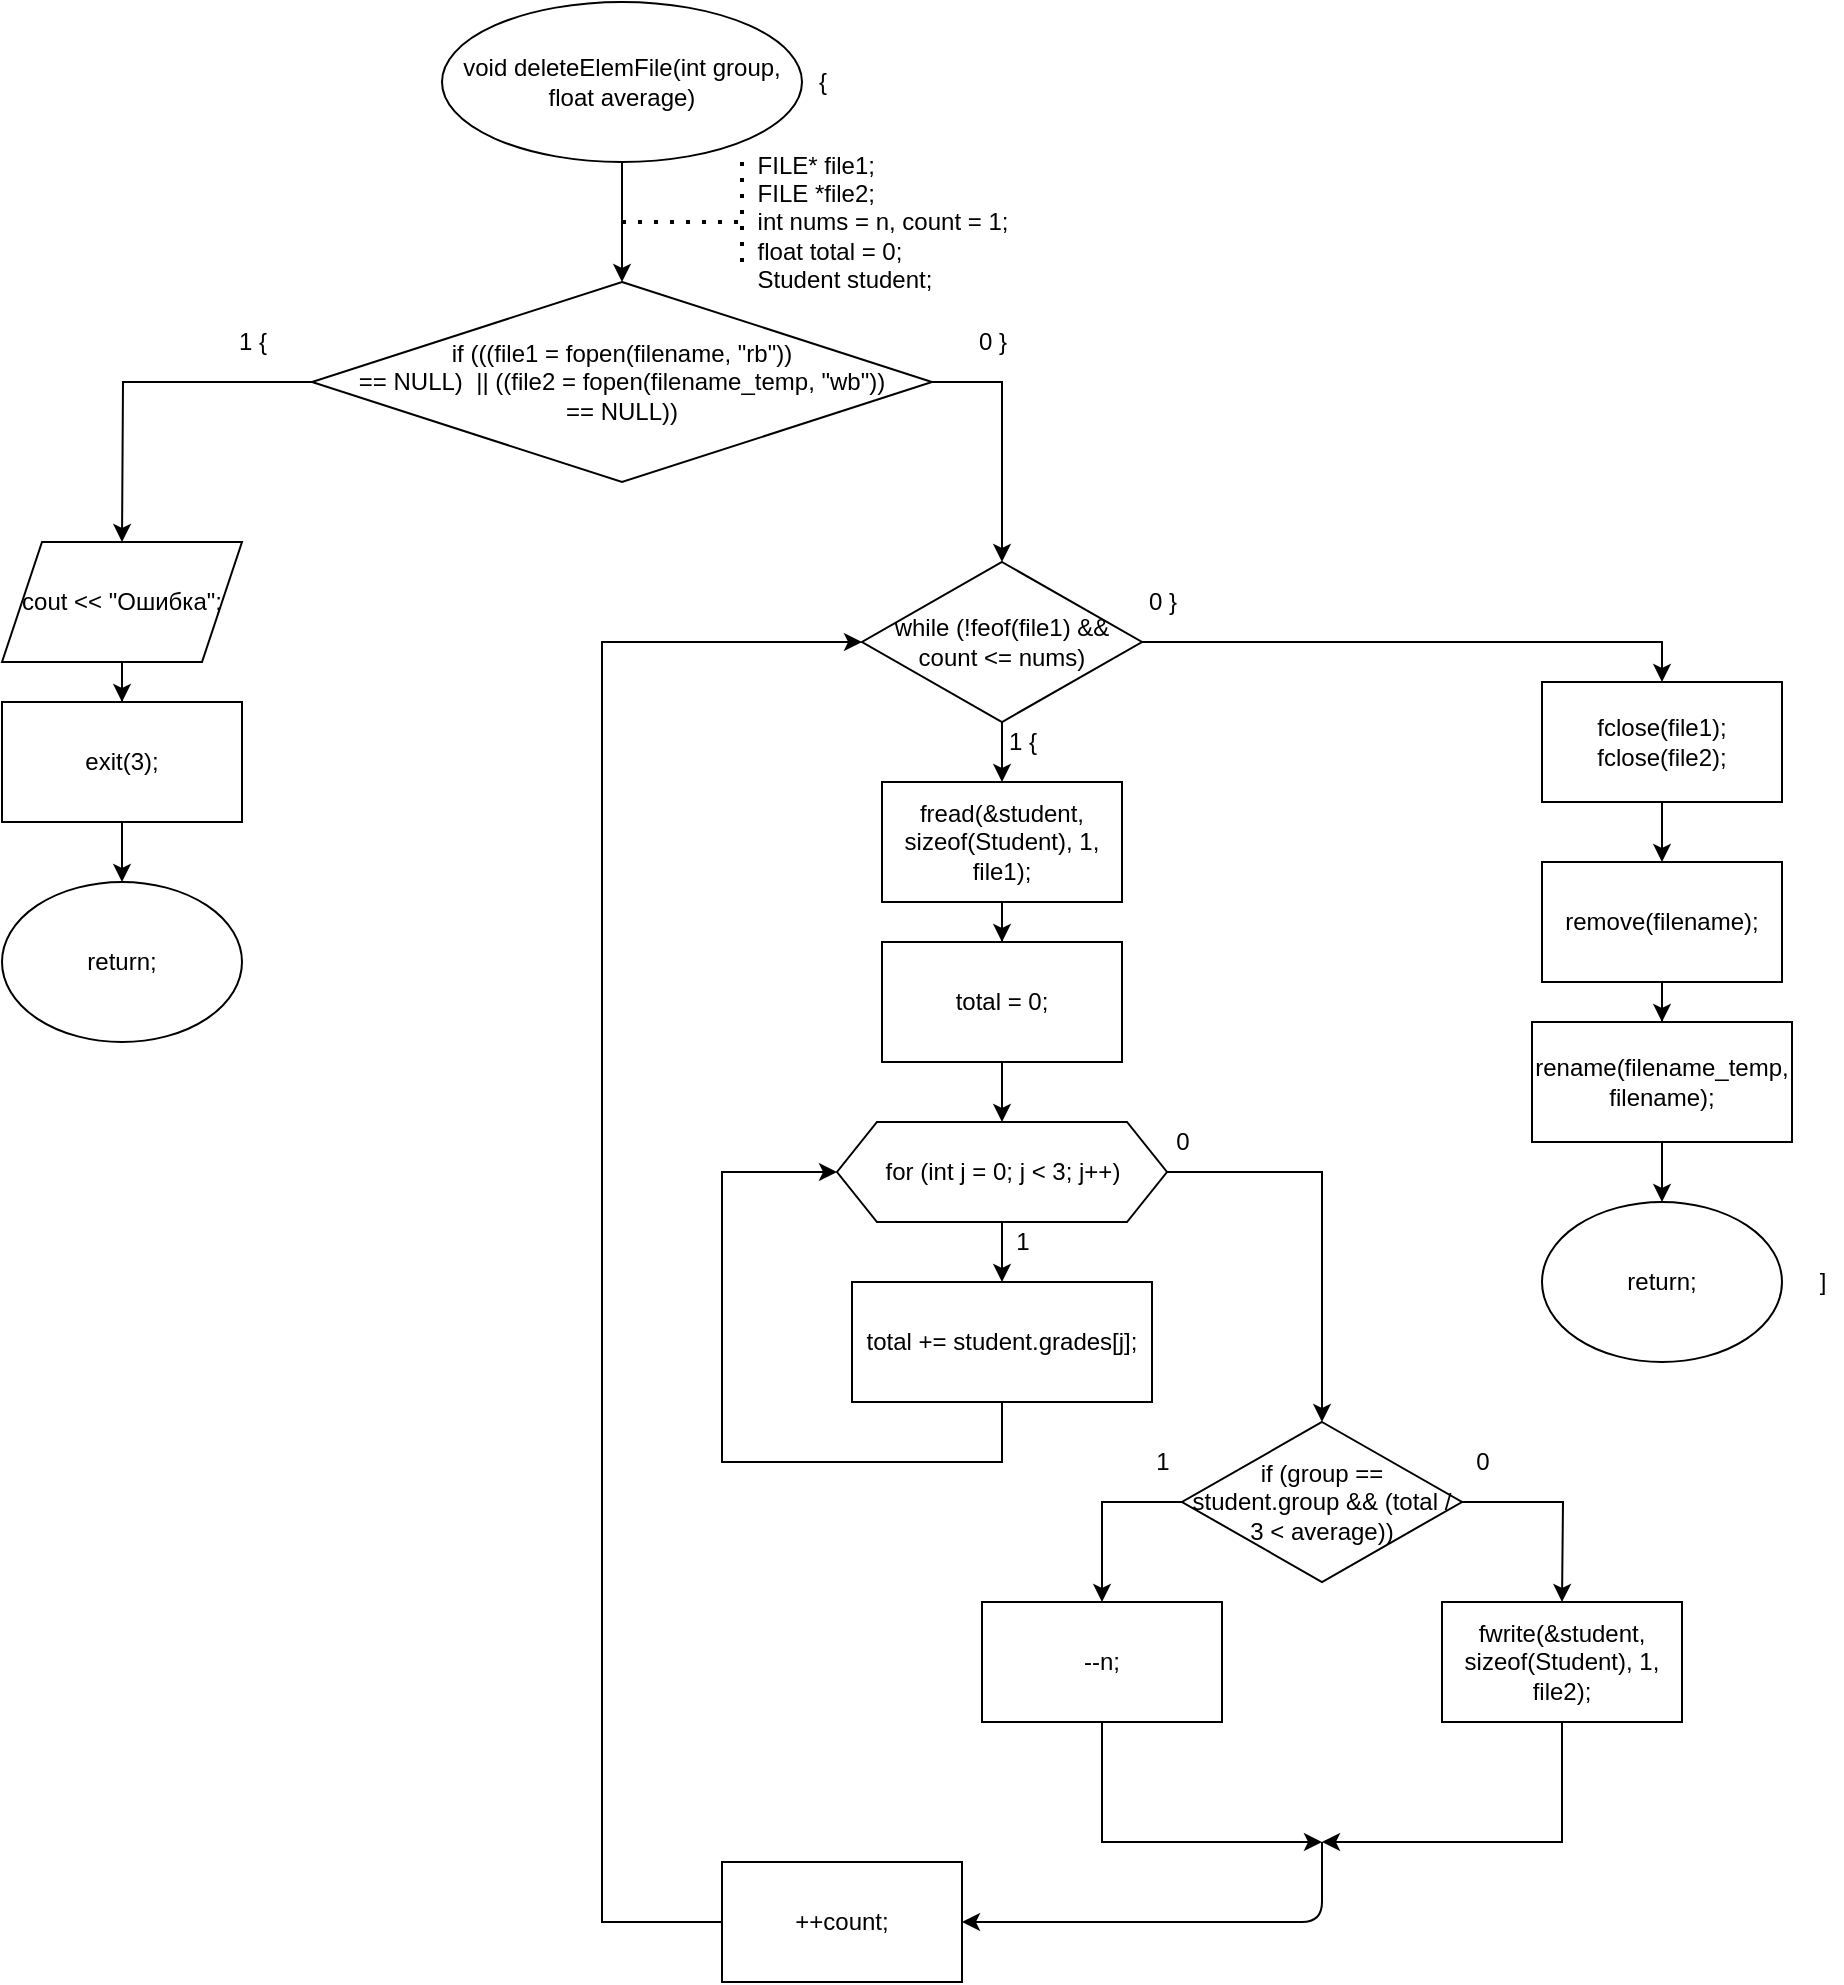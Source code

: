 <mxfile version="13.9.9" type="device"><diagram id="-dTycpOR5uxvjLnVOCK-" name="Страница 1"><mxGraphModel dx="1217" dy="720" grid="1" gridSize="10" guides="1" tooltips="1" connect="1" arrows="1" fold="1" page="1" pageScale="1" pageWidth="827" pageHeight="1169" math="0" shadow="0"><root><mxCell id="0"/><mxCell id="1" parent="0"/><mxCell id="f1IfMRuVFGXOYK0yV0-7-2" style="edgeStyle=orthogonalEdgeStyle;rounded=0;orthogonalLoop=1;jettySize=auto;html=1;" edge="1" parent="1" source="f1IfMRuVFGXOYK0yV0-7-3"><mxGeometry relative="1" as="geometry"><mxPoint x="400" y="170" as="targetPoint"/></mxGeometry></mxCell><mxCell id="f1IfMRuVFGXOYK0yV0-7-3" value="void deleteElemFile(int group, float average)" style="ellipse;whiteSpace=wrap;html=1;" vertex="1" parent="1"><mxGeometry x="310" y="30" width="180" height="80" as="geometry"/></mxCell><mxCell id="f1IfMRuVFGXOYK0yV0-7-4" value="" style="endArrow=none;dashed=1;html=1;dashPattern=1 3;strokeWidth=2;" edge="1" parent="1"><mxGeometry width="50" height="50" relative="1" as="geometry"><mxPoint x="400" y="140" as="sourcePoint"/><mxPoint x="460" y="140" as="targetPoint"/></mxGeometry></mxCell><mxCell id="f1IfMRuVFGXOYK0yV0-7-5" value="&lt;div style=&quot;text-align: left&quot;&gt;&lt;span&gt;FILE* file1;&lt;/span&gt;&lt;/div&gt;&lt;div style=&quot;text-align: left&quot;&gt;&lt;span&gt;FILE *file2;&lt;/span&gt;&lt;/div&gt;&lt;div style=&quot;text-align: left&quot;&gt;&lt;span&gt;int nums = n, count = 1;&lt;/span&gt;&lt;/div&gt;&lt;div style=&quot;text-align: left&quot;&gt;&lt;span&gt;float total = 0;&lt;/span&gt;&lt;/div&gt;&lt;div style=&quot;text-align: left&quot;&gt;&lt;span&gt;Student student;&lt;/span&gt;&lt;/div&gt;" style="text;html=1;align=center;verticalAlign=middle;resizable=0;points=[];autosize=1;" vertex="1" parent="1"><mxGeometry x="460" y="100" width="140" height="80" as="geometry"/></mxCell><mxCell id="f1IfMRuVFGXOYK0yV0-7-6" value="" style="endArrow=none;dashed=1;html=1;dashPattern=1 3;strokeWidth=2;" edge="1" parent="1"><mxGeometry width="50" height="50" relative="1" as="geometry"><mxPoint x="460" y="160" as="sourcePoint"/><mxPoint x="460" y="110" as="targetPoint"/></mxGeometry></mxCell><mxCell id="f1IfMRuVFGXOYK0yV0-7-11" style="edgeStyle=orthogonalEdgeStyle;rounded=0;orthogonalLoop=1;jettySize=auto;html=1;" edge="1" parent="1" source="f1IfMRuVFGXOYK0yV0-7-7"><mxGeometry relative="1" as="geometry"><mxPoint x="150" y="300" as="targetPoint"/></mxGeometry></mxCell><mxCell id="f1IfMRuVFGXOYK0yV0-7-17" style="edgeStyle=orthogonalEdgeStyle;rounded=0;orthogonalLoop=1;jettySize=auto;html=1;entryX=0.5;entryY=0;entryDx=0;entryDy=0;" edge="1" parent="1" source="f1IfMRuVFGXOYK0yV0-7-7" target="f1IfMRuVFGXOYK0yV0-7-18"><mxGeometry relative="1" as="geometry"><mxPoint x="670" y="320" as="targetPoint"/><Array as="points"><mxPoint x="590" y="220"/></Array></mxGeometry></mxCell><mxCell id="f1IfMRuVFGXOYK0yV0-7-7" value="if (((file1 = fopen(filename, &quot;rb&quot;)) &lt;br&gt;== NULL)&amp;nbsp; || ((file2 = fopen(filename_temp, &quot;wb&quot;)) &lt;br&gt;== NULL))" style="rhombus;whiteSpace=wrap;html=1;" vertex="1" parent="1"><mxGeometry x="245" y="170" width="310" height="100" as="geometry"/></mxCell><mxCell id="f1IfMRuVFGXOYK0yV0-7-8" value="1 {" style="text;html=1;align=center;verticalAlign=middle;resizable=0;points=[];autosize=1;" vertex="1" parent="1"><mxGeometry x="200" y="190" width="30" height="20" as="geometry"/></mxCell><mxCell id="f1IfMRuVFGXOYK0yV0-7-9" value="0 }" style="text;html=1;align=center;verticalAlign=middle;resizable=0;points=[];autosize=1;" vertex="1" parent="1"><mxGeometry x="570" y="190" width="30" height="20" as="geometry"/></mxCell><mxCell id="f1IfMRuVFGXOYK0yV0-7-10" value="{" style="text;html=1;align=center;verticalAlign=middle;resizable=0;points=[];autosize=1;" vertex="1" parent="1"><mxGeometry x="490" y="60" width="20" height="20" as="geometry"/></mxCell><mxCell id="f1IfMRuVFGXOYK0yV0-7-14" style="edgeStyle=orthogonalEdgeStyle;rounded=0;orthogonalLoop=1;jettySize=auto;html=1;" edge="1" parent="1" source="f1IfMRuVFGXOYK0yV0-7-13" target="f1IfMRuVFGXOYK0yV0-7-15"><mxGeometry relative="1" as="geometry"><mxPoint x="150" y="390" as="targetPoint"/></mxGeometry></mxCell><mxCell id="f1IfMRuVFGXOYK0yV0-7-13" value="cout &amp;lt;&amp;lt; &quot;Ошибка&quot;;" style="shape=parallelogram;perimeter=parallelogramPerimeter;whiteSpace=wrap;html=1;fixedSize=1;" vertex="1" parent="1"><mxGeometry x="90" y="300" width="120" height="60" as="geometry"/></mxCell><mxCell id="f1IfMRuVFGXOYK0yV0-7-16" style="edgeStyle=orthogonalEdgeStyle;rounded=0;orthogonalLoop=1;jettySize=auto;html=1;" edge="1" parent="1" source="f1IfMRuVFGXOYK0yV0-7-15"><mxGeometry relative="1" as="geometry"><mxPoint x="150" y="470" as="targetPoint"/></mxGeometry></mxCell><mxCell id="f1IfMRuVFGXOYK0yV0-7-15" value="exit(3);" style="rounded=0;whiteSpace=wrap;html=1;" vertex="1" parent="1"><mxGeometry x="90" y="380" width="120" height="60" as="geometry"/></mxCell><mxCell id="f1IfMRuVFGXOYK0yV0-7-19" style="edgeStyle=orthogonalEdgeStyle;rounded=0;orthogonalLoop=1;jettySize=auto;html=1;" edge="1" parent="1" source="f1IfMRuVFGXOYK0yV0-7-18"><mxGeometry relative="1" as="geometry"><mxPoint x="590" y="420" as="targetPoint"/></mxGeometry></mxCell><mxCell id="f1IfMRuVFGXOYK0yV0-7-37" style="edgeStyle=orthogonalEdgeStyle;rounded=0;orthogonalLoop=1;jettySize=auto;html=1;" edge="1" parent="1" source="f1IfMRuVFGXOYK0yV0-7-18"><mxGeometry relative="1" as="geometry"><mxPoint x="920" y="370" as="targetPoint"/><Array as="points"><mxPoint x="920" y="350"/></Array></mxGeometry></mxCell><mxCell id="f1IfMRuVFGXOYK0yV0-7-18" value="while (!feof(file1) &amp;amp;&amp;amp; count &amp;lt;= nums)" style="rhombus;whiteSpace=wrap;html=1;" vertex="1" parent="1"><mxGeometry x="520" y="310" width="140" height="80" as="geometry"/></mxCell><mxCell id="f1IfMRuVFGXOYK0yV0-7-20" value="1 {" style="text;html=1;align=center;verticalAlign=middle;resizable=0;points=[];autosize=1;" vertex="1" parent="1"><mxGeometry x="585" y="390" width="30" height="20" as="geometry"/></mxCell><mxCell id="f1IfMRuVFGXOYK0yV0-7-25" style="edgeStyle=orthogonalEdgeStyle;rounded=0;orthogonalLoop=1;jettySize=auto;html=1;" edge="1" parent="1" source="f1IfMRuVFGXOYK0yV0-7-23" target="f1IfMRuVFGXOYK0yV0-7-26"><mxGeometry relative="1" as="geometry"><mxPoint x="590" y="510" as="targetPoint"/></mxGeometry></mxCell><mxCell id="f1IfMRuVFGXOYK0yV0-7-23" value="fread(&amp;amp;student, sizeof(Student), 1, file1);" style="rounded=0;whiteSpace=wrap;html=1;" vertex="1" parent="1"><mxGeometry x="530" y="420" width="120" height="60" as="geometry"/></mxCell><mxCell id="f1IfMRuVFGXOYK0yV0-7-27" style="edgeStyle=orthogonalEdgeStyle;rounded=0;orthogonalLoop=1;jettySize=auto;html=1;" edge="1" parent="1" source="f1IfMRuVFGXOYK0yV0-7-26"><mxGeometry relative="1" as="geometry"><mxPoint x="590" y="590" as="targetPoint"/></mxGeometry></mxCell><mxCell id="f1IfMRuVFGXOYK0yV0-7-26" value="total = 0;" style="rounded=0;whiteSpace=wrap;html=1;" vertex="1" parent="1"><mxGeometry x="530" y="500" width="120" height="60" as="geometry"/></mxCell><mxCell id="f1IfMRuVFGXOYK0yV0-7-30" style="edgeStyle=orthogonalEdgeStyle;rounded=0;orthogonalLoop=1;jettySize=auto;html=1;" edge="1" parent="1" source="f1IfMRuVFGXOYK0yV0-7-28"><mxGeometry relative="1" as="geometry"><mxPoint x="590" y="670" as="targetPoint"/></mxGeometry></mxCell><mxCell id="f1IfMRuVFGXOYK0yV0-7-44" style="edgeStyle=orthogonalEdgeStyle;rounded=0;orthogonalLoop=1;jettySize=auto;html=1;entryX=0.5;entryY=0;entryDx=0;entryDy=0;" edge="1" parent="1" source="f1IfMRuVFGXOYK0yV0-7-28" target="f1IfMRuVFGXOYK0yV0-7-38"><mxGeometry relative="1" as="geometry"><mxPoint x="750" y="700" as="targetPoint"/></mxGeometry></mxCell><mxCell id="f1IfMRuVFGXOYK0yV0-7-28" value="for (int j = 0; j &amp;lt; 3; j++)" style="shape=hexagon;perimeter=hexagonPerimeter2;whiteSpace=wrap;html=1;fixedSize=1;" vertex="1" parent="1"><mxGeometry x="507.5" y="590" width="165" height="50" as="geometry"/></mxCell><mxCell id="f1IfMRuVFGXOYK0yV0-7-33" style="edgeStyle=orthogonalEdgeStyle;rounded=0;orthogonalLoop=1;jettySize=auto;html=1;entryX=0;entryY=0.5;entryDx=0;entryDy=0;" edge="1" parent="1" source="f1IfMRuVFGXOYK0yV0-7-32" target="f1IfMRuVFGXOYK0yV0-7-28"><mxGeometry relative="1" as="geometry"><mxPoint x="450" y="610" as="targetPoint"/><Array as="points"><mxPoint x="590" y="760"/><mxPoint x="450" y="760"/><mxPoint x="450" y="615"/></Array></mxGeometry></mxCell><mxCell id="f1IfMRuVFGXOYK0yV0-7-32" value="total += student.grades[j];" style="rounded=0;whiteSpace=wrap;html=1;" vertex="1" parent="1"><mxGeometry x="515" y="670" width="150" height="60" as="geometry"/></mxCell><mxCell id="f1IfMRuVFGXOYK0yV0-7-34" value="1" style="text;html=1;align=center;verticalAlign=middle;resizable=0;points=[];autosize=1;" vertex="1" parent="1"><mxGeometry x="590" y="640" width="20" height="20" as="geometry"/></mxCell><mxCell id="f1IfMRuVFGXOYK0yV0-7-36" value="0" style="text;html=1;align=center;verticalAlign=middle;resizable=0;points=[];autosize=1;" vertex="1" parent="1"><mxGeometry x="670" y="590" width="20" height="20" as="geometry"/></mxCell><mxCell id="f1IfMRuVFGXOYK0yV0-7-40" style="edgeStyle=orthogonalEdgeStyle;rounded=0;orthogonalLoop=1;jettySize=auto;html=1;entryX=0.5;entryY=0;entryDx=0;entryDy=0;" edge="1" parent="1" source="f1IfMRuVFGXOYK0yV0-7-38" target="f1IfMRuVFGXOYK0yV0-7-41"><mxGeometry relative="1" as="geometry"><mxPoint x="640" y="820" as="targetPoint"/><Array as="points"><mxPoint x="640" y="780"/></Array></mxGeometry></mxCell><mxCell id="f1IfMRuVFGXOYK0yV0-7-43" style="edgeStyle=orthogonalEdgeStyle;rounded=0;orthogonalLoop=1;jettySize=auto;html=1;" edge="1" parent="1" source="f1IfMRuVFGXOYK0yV0-7-38"><mxGeometry relative="1" as="geometry"><mxPoint x="870" y="830" as="targetPoint"/></mxGeometry></mxCell><mxCell id="f1IfMRuVFGXOYK0yV0-7-38" value="if (group == student.group &amp;amp;&amp;amp; (total / 3 &amp;lt; average))" style="rhombus;whiteSpace=wrap;html=1;" vertex="1" parent="1"><mxGeometry x="680" y="740" width="140" height="80" as="geometry"/></mxCell><mxCell id="f1IfMRuVFGXOYK0yV0-7-42" style="edgeStyle=orthogonalEdgeStyle;rounded=0;orthogonalLoop=1;jettySize=auto;html=1;" edge="1" parent="1" source="f1IfMRuVFGXOYK0yV0-7-41"><mxGeometry relative="1" as="geometry"><mxPoint x="750" y="950" as="targetPoint"/><Array as="points"><mxPoint x="640" y="950"/><mxPoint x="740" y="950"/></Array></mxGeometry></mxCell><mxCell id="f1IfMRuVFGXOYK0yV0-7-41" value="--n;" style="rounded=0;whiteSpace=wrap;html=1;" vertex="1" parent="1"><mxGeometry x="580" y="830" width="120" height="60" as="geometry"/></mxCell><mxCell id="f1IfMRuVFGXOYK0yV0-7-45" value="0 }" style="text;html=1;align=center;verticalAlign=middle;resizable=0;points=[];autosize=1;" vertex="1" parent="1"><mxGeometry x="655" y="320" width="30" height="20" as="geometry"/></mxCell><mxCell id="f1IfMRuVFGXOYK0yV0-7-47" value="1" style="text;html=1;align=center;verticalAlign=middle;resizable=0;points=[];autosize=1;" vertex="1" parent="1"><mxGeometry x="660" y="750" width="20" height="20" as="geometry"/></mxCell><mxCell id="f1IfMRuVFGXOYK0yV0-7-48" value="0" style="text;html=1;align=center;verticalAlign=middle;resizable=0;points=[];autosize=1;" vertex="1" parent="1"><mxGeometry x="820" y="750" width="20" height="20" as="geometry"/></mxCell><mxCell id="f1IfMRuVFGXOYK0yV0-7-52" style="edgeStyle=orthogonalEdgeStyle;rounded=0;orthogonalLoop=1;jettySize=auto;html=1;" edge="1" parent="1" source="f1IfMRuVFGXOYK0yV0-7-50"><mxGeometry relative="1" as="geometry"><mxPoint x="750" y="950" as="targetPoint"/><Array as="points"><mxPoint x="870" y="950"/></Array></mxGeometry></mxCell><mxCell id="f1IfMRuVFGXOYK0yV0-7-50" value="fwrite(&amp;amp;student, sizeof(Student), 1, file2);" style="rounded=0;whiteSpace=wrap;html=1;" vertex="1" parent="1"><mxGeometry x="810" y="830" width="120" height="60" as="geometry"/></mxCell><mxCell id="f1IfMRuVFGXOYK0yV0-7-53" value="" style="endArrow=classic;html=1;" edge="1" parent="1" target="f1IfMRuVFGXOYK0yV0-7-54"><mxGeometry width="50" height="50" relative="1" as="geometry"><mxPoint x="750" y="950" as="sourcePoint"/><mxPoint x="570" y="990" as="targetPoint"/><Array as="points"><mxPoint x="750" y="990"/></Array></mxGeometry></mxCell><mxCell id="f1IfMRuVFGXOYK0yV0-7-55" style="edgeStyle=orthogonalEdgeStyle;rounded=0;orthogonalLoop=1;jettySize=auto;html=1;entryX=0;entryY=0.5;entryDx=0;entryDy=0;" edge="1" parent="1" source="f1IfMRuVFGXOYK0yV0-7-54" target="f1IfMRuVFGXOYK0yV0-7-18"><mxGeometry relative="1" as="geometry"><mxPoint x="400" y="330" as="targetPoint"/><Array as="points"><mxPoint x="390" y="990"/><mxPoint x="390" y="350"/></Array></mxGeometry></mxCell><mxCell id="f1IfMRuVFGXOYK0yV0-7-54" value="++count;" style="rounded=0;whiteSpace=wrap;html=1;" vertex="1" parent="1"><mxGeometry x="450" y="960" width="120" height="60" as="geometry"/></mxCell><mxCell id="f1IfMRuVFGXOYK0yV0-7-57" style="edgeStyle=orthogonalEdgeStyle;rounded=0;orthogonalLoop=1;jettySize=auto;html=1;" edge="1" parent="1" source="f1IfMRuVFGXOYK0yV0-7-56" target="f1IfMRuVFGXOYK0yV0-7-58"><mxGeometry relative="1" as="geometry"><mxPoint x="920" y="460" as="targetPoint"/></mxGeometry></mxCell><mxCell id="f1IfMRuVFGXOYK0yV0-7-56" value="&lt;div&gt;fclose(file1);&lt;/div&gt;&lt;div&gt;&lt;span&gt;&#9;&lt;/span&gt;fclose(file2);&lt;/div&gt;" style="rounded=0;whiteSpace=wrap;html=1;" vertex="1" parent="1"><mxGeometry x="860" y="370" width="120" height="60" as="geometry"/></mxCell><mxCell id="f1IfMRuVFGXOYK0yV0-7-59" style="edgeStyle=orthogonalEdgeStyle;rounded=0;orthogonalLoop=1;jettySize=auto;html=1;" edge="1" parent="1" source="f1IfMRuVFGXOYK0yV0-7-58" target="f1IfMRuVFGXOYK0yV0-7-60"><mxGeometry relative="1" as="geometry"><mxPoint x="920" y="550" as="targetPoint"/></mxGeometry></mxCell><mxCell id="f1IfMRuVFGXOYK0yV0-7-58" value="&lt;div&gt;remove(filename);&lt;/div&gt;" style="rounded=0;whiteSpace=wrap;html=1;" vertex="1" parent="1"><mxGeometry x="860" y="460" width="120" height="60" as="geometry"/></mxCell><mxCell id="f1IfMRuVFGXOYK0yV0-7-61" style="edgeStyle=orthogonalEdgeStyle;rounded=0;orthogonalLoop=1;jettySize=auto;html=1;" edge="1" parent="1" source="f1IfMRuVFGXOYK0yV0-7-60" target="f1IfMRuVFGXOYK0yV0-7-62"><mxGeometry relative="1" as="geometry"><mxPoint x="920" y="640" as="targetPoint"/></mxGeometry></mxCell><mxCell id="f1IfMRuVFGXOYK0yV0-7-60" value="&lt;span&gt;rename(filename_temp, filename);&lt;/span&gt;" style="rounded=0;whiteSpace=wrap;html=1;" vertex="1" parent="1"><mxGeometry x="855" y="540" width="130" height="60" as="geometry"/></mxCell><mxCell id="f1IfMRuVFGXOYK0yV0-7-62" value="return;" style="ellipse;whiteSpace=wrap;html=1;" vertex="1" parent="1"><mxGeometry x="860" y="630" width="120" height="80" as="geometry"/></mxCell><mxCell id="f1IfMRuVFGXOYK0yV0-7-63" value="]" style="text;html=1;align=center;verticalAlign=middle;resizable=0;points=[];autosize=1;" vertex="1" parent="1"><mxGeometry x="990" y="660" width="20" height="20" as="geometry"/></mxCell><mxCell id="f1IfMRuVFGXOYK0yV0-7-64" value="return;" style="ellipse;whiteSpace=wrap;html=1;" vertex="1" parent="1"><mxGeometry x="90" y="470" width="120" height="80" as="geometry"/></mxCell></root></mxGraphModel></diagram></mxfile>
